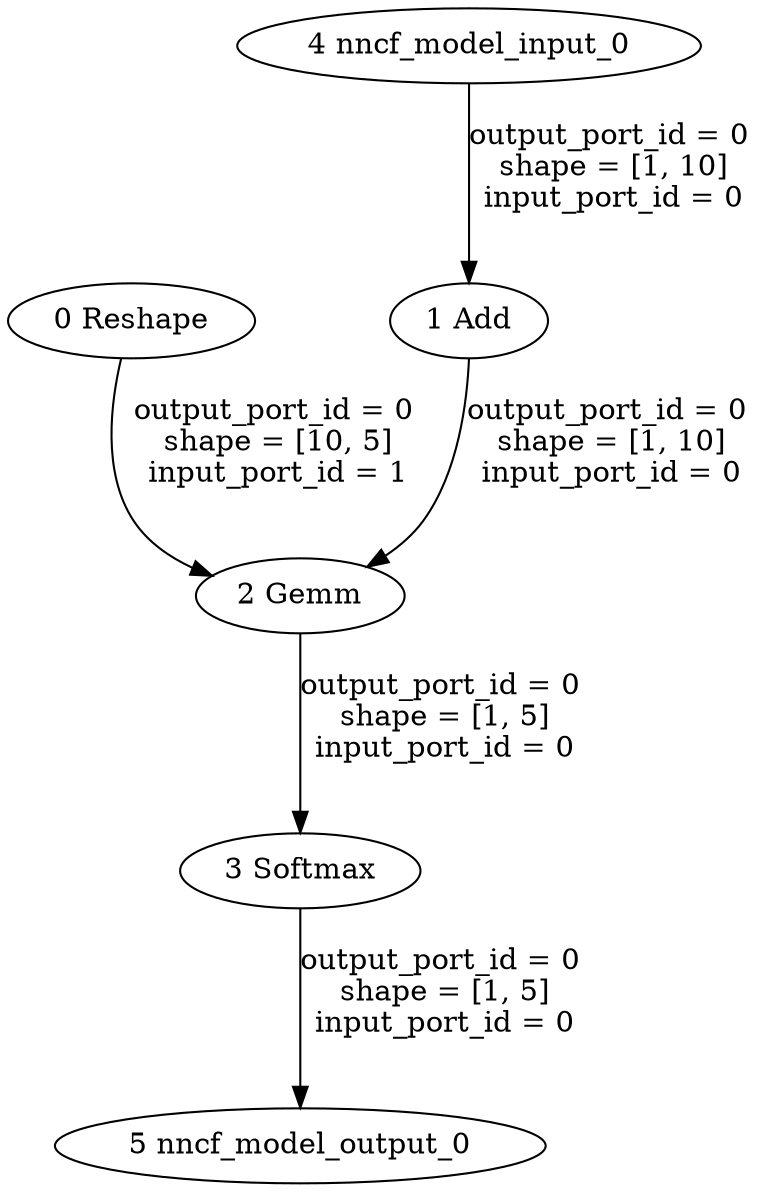 strict digraph  {
"0 Reshape" [id=0, type=Reshape];
"1 Add" [id=1, type=Add];
"2 Gemm" [id=2, type=Gemm];
"3 Softmax" [id=3, type=Softmax];
"4 nncf_model_input_0" [id=4, type=nncf_model_input];
"5 nncf_model_output_0" [id=5, type=nncf_model_output];
"0 Reshape" -> "2 Gemm"  [label="output_port_id = 0 \n shape = [10, 5] \n input_port_id = 1 \n ", style=solid];
"1 Add" -> "2 Gemm"  [label="output_port_id = 0 \n shape = [1, 10] \n input_port_id = 0 \n ", style=solid];
"2 Gemm" -> "3 Softmax"  [label="output_port_id = 0 \n shape = [1, 5] \n input_port_id = 0 \n ", style=solid];
"3 Softmax" -> "5 nncf_model_output_0"  [label="output_port_id = 0 \n shape = [1, 5] \n input_port_id = 0 \n ", style=solid];
"4 nncf_model_input_0" -> "1 Add"  [label="output_port_id = 0 \n shape = [1, 10] \n input_port_id = 0 \n ", style=solid];
}
